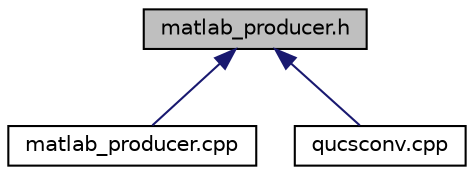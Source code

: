 digraph G
{
  edge [fontname="Helvetica",fontsize="10",labelfontname="Helvetica",labelfontsize="10"];
  node [fontname="Helvetica",fontsize="10",shape=record];
  Node1 [label="matlab_producer.h",height=0.2,width=0.4,color="black", fillcolor="grey75", style="filled" fontcolor="black"];
  Node1 -> Node2 [dir="back",color="midnightblue",fontsize="10",style="solid",fontname="Helvetica"];
  Node2 [label="matlab_producer.cpp",height=0.2,width=0.4,color="black", fillcolor="white", style="filled",URL="$matlab__producer_8cpp.html"];
  Node1 -> Node3 [dir="back",color="midnightblue",fontsize="10",style="solid",fontname="Helvetica"];
  Node3 [label="qucsconv.cpp",height=0.2,width=0.4,color="black", fillcolor="white", style="filled",URL="$qucsconv_8cpp.html"];
}
